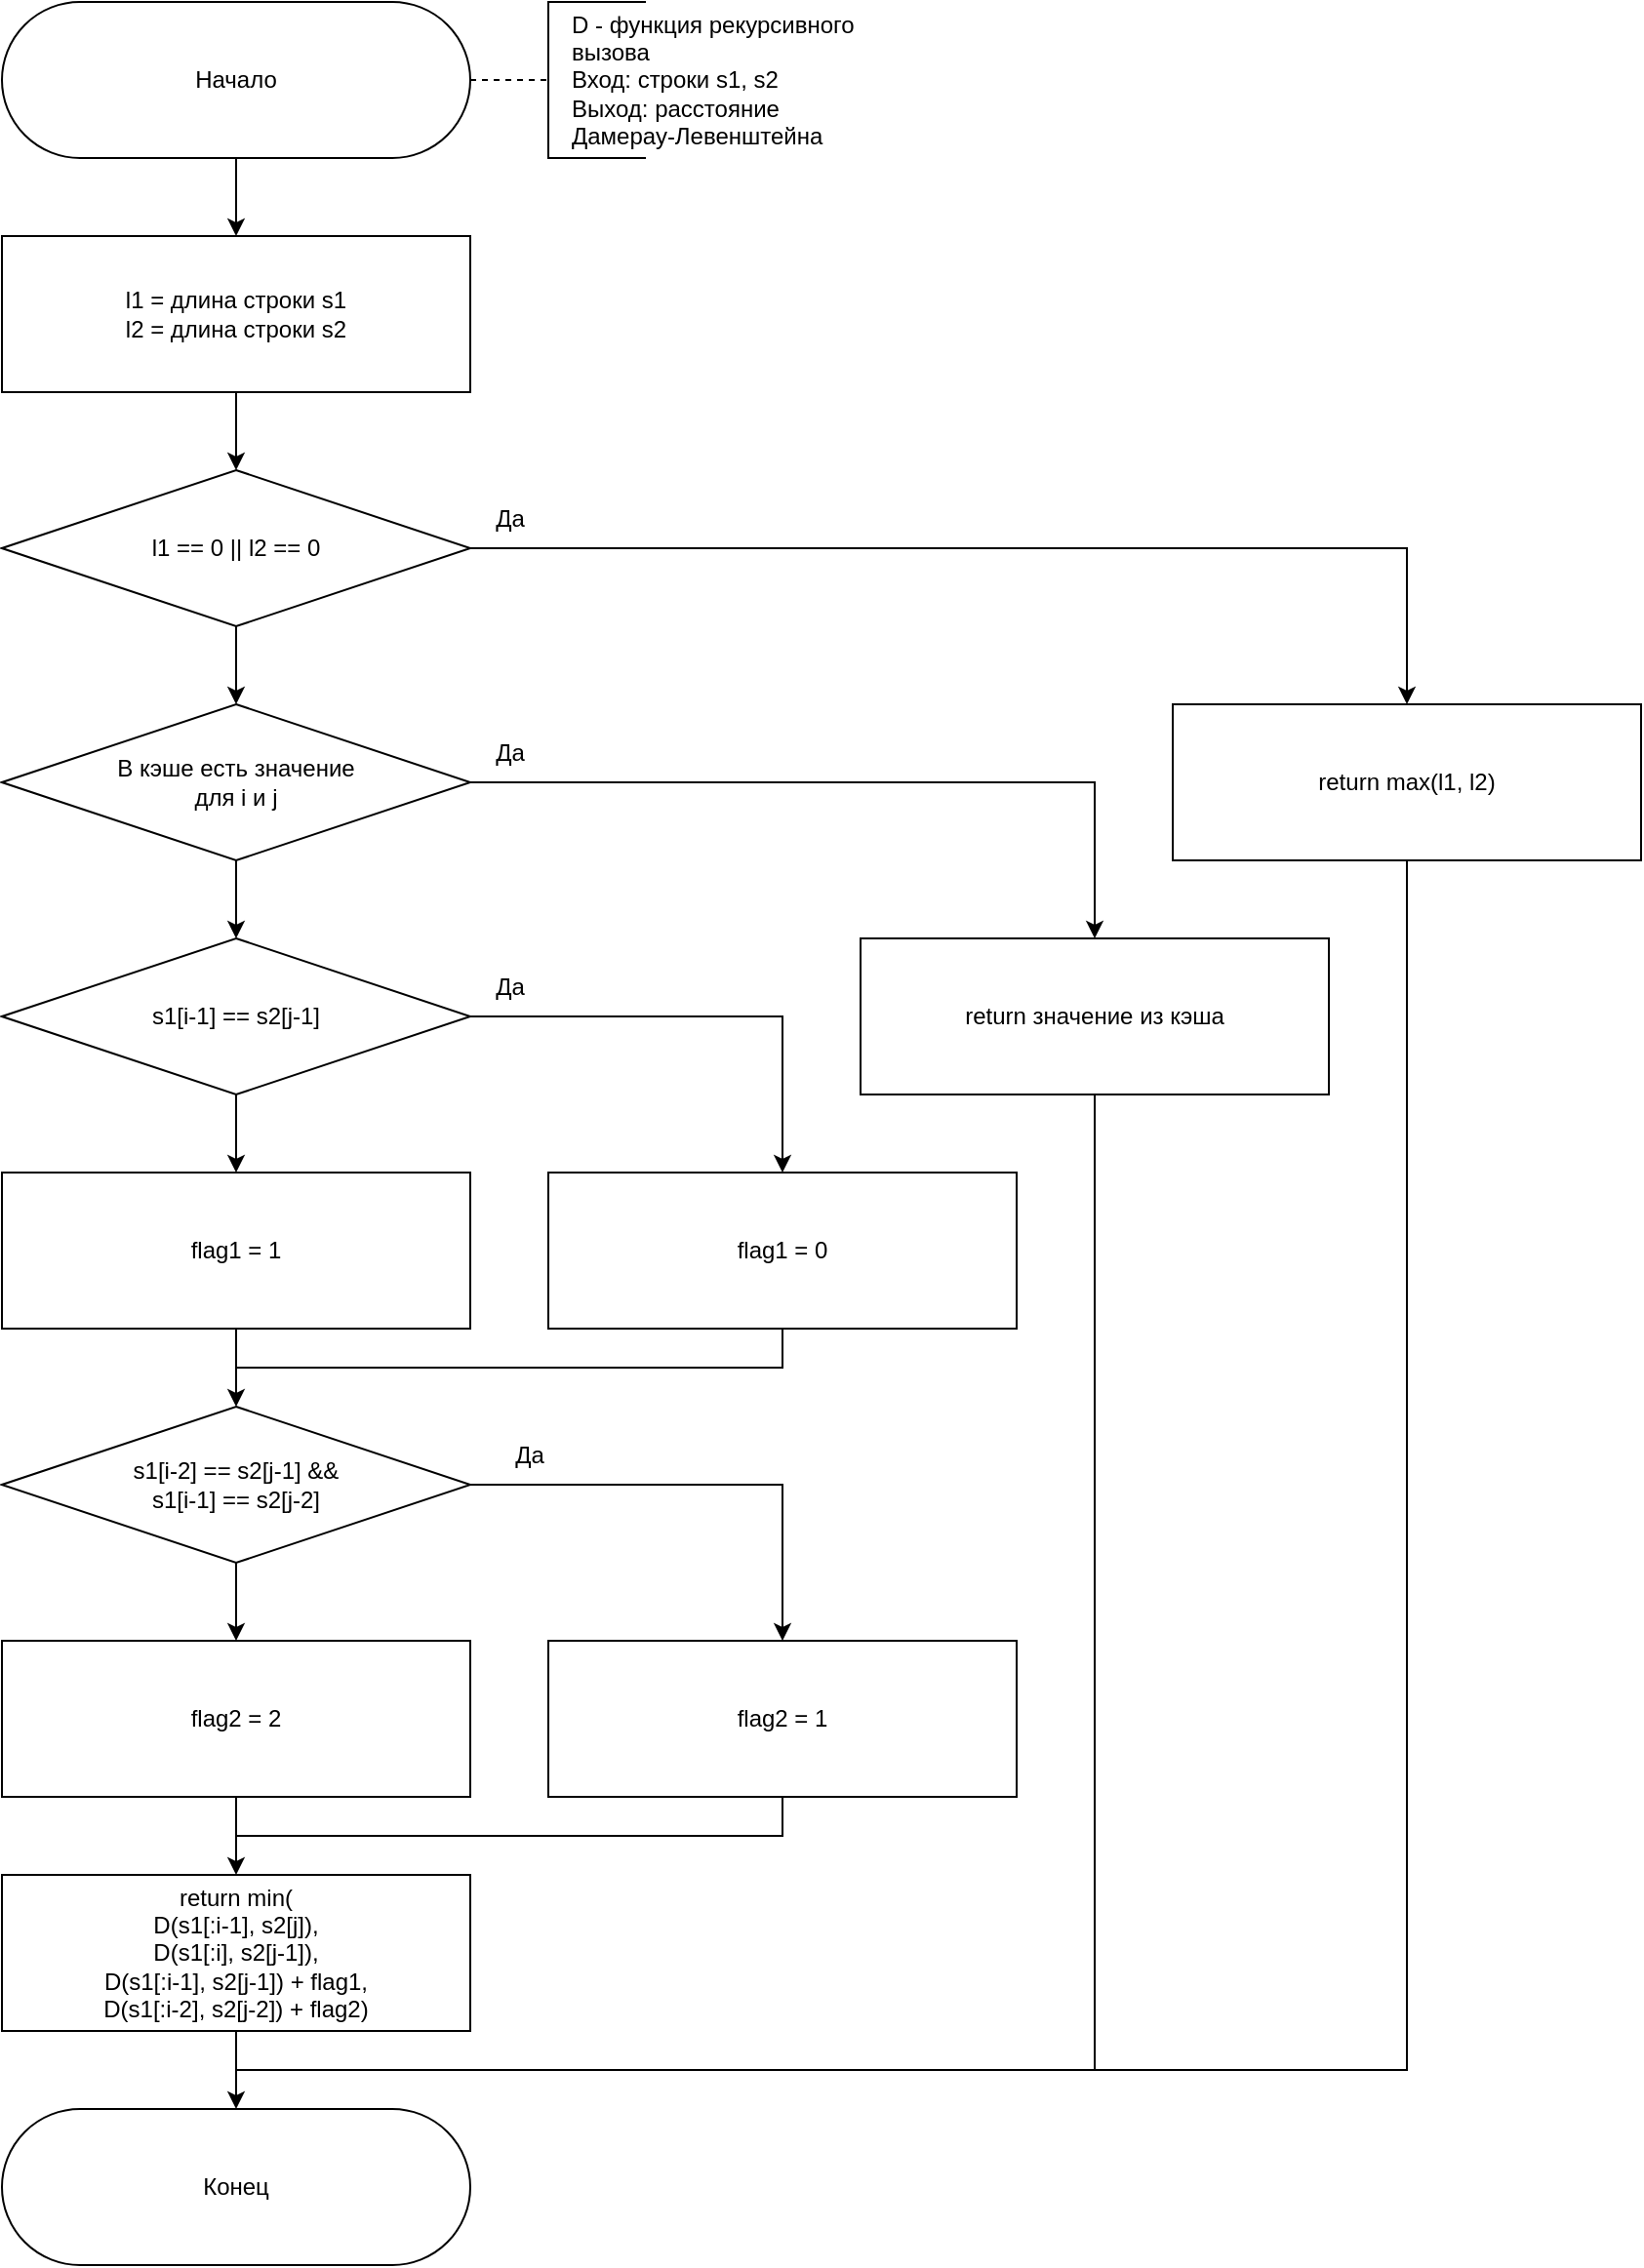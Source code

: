 <mxfile version="20.4.0" type="device"><diagram id="hdxtOdljBtJzM_RGF6Lj" name="Страница 1"><mxGraphModel dx="3069" dy="1749" grid="1" gridSize="10" guides="1" tooltips="1" connect="1" arrows="1" fold="1" page="1" pageScale="1" pageWidth="827" pageHeight="1169" math="0" shadow="0"><root><mxCell id="0"/><mxCell id="1" parent="0"/><mxCell id="wx1Ca3XlfMajqXriKJiU-32" style="edgeStyle=orthogonalEdgeStyle;rounded=0;orthogonalLoop=1;jettySize=auto;html=1;entryX=0.5;entryY=0;entryDx=0;entryDy=0;endArrow=classic;endFill=1;" edge="1" parent="1" source="wx1Ca3XlfMajqXriKJiU-1" target="wx1Ca3XlfMajqXriKJiU-2"><mxGeometry relative="1" as="geometry"/></mxCell><mxCell id="wx1Ca3XlfMajqXriKJiU-38" style="edgeStyle=orthogonalEdgeStyle;rounded=0;orthogonalLoop=1;jettySize=auto;html=1;exitX=1;exitY=0.5;exitDx=0;exitDy=0;entryX=0;entryY=0.5;entryDx=0;entryDy=0;entryPerimeter=0;endArrow=none;endFill=0;dashed=1;" edge="1" parent="1" source="wx1Ca3XlfMajqXriKJiU-1" target="wx1Ca3XlfMajqXriKJiU-37"><mxGeometry relative="1" as="geometry"/></mxCell><mxCell id="wx1Ca3XlfMajqXriKJiU-1" value="Начало" style="rounded=1;whiteSpace=wrap;html=1;shadow=0;arcSize=50;" vertex="1" parent="1"><mxGeometry x="80" y="40" width="240" height="80" as="geometry"/></mxCell><mxCell id="wx1Ca3XlfMajqXriKJiU-31" style="edgeStyle=orthogonalEdgeStyle;rounded=0;orthogonalLoop=1;jettySize=auto;html=1;exitX=0.5;exitY=1;exitDx=0;exitDy=0;entryX=0.5;entryY=0;entryDx=0;entryDy=0;endArrow=classic;endFill=1;" edge="1" parent="1" source="wx1Ca3XlfMajqXriKJiU-2"><mxGeometry relative="1" as="geometry"><mxPoint x="200" y="280" as="targetPoint"/></mxGeometry></mxCell><mxCell id="wx1Ca3XlfMajqXriKJiU-2" value="l1 = длина строки s1&lt;br&gt;l2 = длина строки s2" style="rounded=0;whiteSpace=wrap;html=1;shadow=0;" vertex="1" parent="1"><mxGeometry x="80" y="160" width="240" height="80" as="geometry"/></mxCell><mxCell id="wx1Ca3XlfMajqXriKJiU-37" value="" style="strokeWidth=1;html=1;shape=mxgraph.flowchart.annotation_1;align=left;pointerEvents=1;rounded=0;shadow=0;" vertex="1" parent="1"><mxGeometry x="360" y="40" width="50" height="80" as="geometry"/></mxCell><mxCell id="wx1Ca3XlfMajqXriKJiU-39" value="D - функция рекурсивного вызова&lt;br&gt;Вход: строки s1, s2&lt;br&gt;Выход: расстояние Дамерау-Левенштейна" style="text;html=1;strokeColor=none;fillColor=none;align=left;verticalAlign=middle;whiteSpace=wrap;rounded=0;" vertex="1" parent="1"><mxGeometry x="370" y="40" width="160" height="80" as="geometry"/></mxCell><mxCell id="wx1Ca3XlfMajqXriKJiU-57" style="edgeStyle=orthogonalEdgeStyle;rounded=0;orthogonalLoop=1;jettySize=auto;html=1;exitX=1;exitY=0.5;exitDx=0;exitDy=0;entryX=0.5;entryY=0;entryDx=0;entryDy=0;startArrow=none;startFill=0;endArrow=classic;endFill=1;" edge="1" parent="1" source="wx1Ca3XlfMajqXriKJiU-50" target="wx1Ca3XlfMajqXriKJiU-54"><mxGeometry relative="1" as="geometry"/></mxCell><mxCell id="wx1Ca3XlfMajqXriKJiU-80" style="edgeStyle=orthogonalEdgeStyle;rounded=0;orthogonalLoop=1;jettySize=auto;html=1;startArrow=none;startFill=0;endArrow=classic;endFill=1;" edge="1" parent="1" source="wx1Ca3XlfMajqXriKJiU-50" target="wx1Ca3XlfMajqXriKJiU-78"><mxGeometry relative="1" as="geometry"/></mxCell><mxCell id="wx1Ca3XlfMajqXriKJiU-50" value="l1 == 0 || l2 == 0" style="rhombus;whiteSpace=wrap;html=1;rounded=0;shadow=0;" vertex="1" parent="1"><mxGeometry x="80" y="280" width="240" height="80" as="geometry"/></mxCell><mxCell id="wx1Ca3XlfMajqXriKJiU-58" style="edgeStyle=orthogonalEdgeStyle;rounded=0;orthogonalLoop=1;jettySize=auto;html=1;exitX=1;exitY=0.5;exitDx=0;exitDy=0;startArrow=none;startFill=0;endArrow=classic;endFill=1;" edge="1" parent="1" source="wx1Ca3XlfMajqXriKJiU-53" target="wx1Ca3XlfMajqXriKJiU-55"><mxGeometry relative="1" as="geometry"/></mxCell><mxCell id="wx1Ca3XlfMajqXriKJiU-71" style="edgeStyle=orthogonalEdgeStyle;rounded=0;orthogonalLoop=1;jettySize=auto;html=1;entryX=0.5;entryY=0;entryDx=0;entryDy=0;startArrow=none;startFill=0;endArrow=classic;endFill=1;" edge="1" parent="1" source="wx1Ca3XlfMajqXriKJiU-53" target="wx1Ca3XlfMajqXriKJiU-56"><mxGeometry relative="1" as="geometry"/></mxCell><mxCell id="wx1Ca3XlfMajqXriKJiU-53" value="s1[i-1] == s2[j-1]" style="rhombus;whiteSpace=wrap;html=1;rounded=0;shadow=0;" vertex="1" parent="1"><mxGeometry x="80" y="520" width="240" height="80" as="geometry"/></mxCell><mxCell id="wx1Ca3XlfMajqXriKJiU-72" style="edgeStyle=orthogonalEdgeStyle;rounded=0;orthogonalLoop=1;jettySize=auto;html=1;startArrow=none;startFill=0;endArrow=none;endFill=0;exitX=0.5;exitY=1;exitDx=0;exitDy=0;" edge="1" parent="1" source="wx1Ca3XlfMajqXriKJiU-54"><mxGeometry relative="1" as="geometry"><mxPoint x="200" y="1100" as="targetPoint"/><mxPoint x="640" y="600" as="sourcePoint"/><Array as="points"><mxPoint x="800" y="1100"/></Array></mxGeometry></mxCell><mxCell id="wx1Ca3XlfMajqXriKJiU-54" value="return max(l1, l2)" style="rounded=0;whiteSpace=wrap;html=1;shadow=0;" vertex="1" parent="1"><mxGeometry x="680" y="400" width="240" height="80" as="geometry"/></mxCell><mxCell id="wx1Ca3XlfMajqXriKJiU-70" style="edgeStyle=orthogonalEdgeStyle;rounded=0;orthogonalLoop=1;jettySize=auto;html=1;exitX=0.5;exitY=1;exitDx=0;exitDy=0;startArrow=none;startFill=0;endArrow=none;endFill=0;" edge="1" parent="1" source="wx1Ca3XlfMajqXriKJiU-55"><mxGeometry relative="1" as="geometry"><mxPoint x="200" y="750" as="targetPoint"/><Array as="points"><mxPoint x="480" y="740"/><mxPoint x="200" y="740"/></Array></mxGeometry></mxCell><mxCell id="wx1Ca3XlfMajqXriKJiU-55" value="flag1 = 0" style="rounded=0;whiteSpace=wrap;html=1;shadow=0;" vertex="1" parent="1"><mxGeometry x="360" y="640" width="240" height="80" as="geometry"/></mxCell><mxCell id="wx1Ca3XlfMajqXriKJiU-69" style="edgeStyle=orthogonalEdgeStyle;rounded=0;orthogonalLoop=1;jettySize=auto;html=1;exitX=0.5;exitY=1;exitDx=0;exitDy=0;entryX=0.5;entryY=0;entryDx=0;entryDy=0;startArrow=none;startFill=0;endArrow=classic;endFill=1;" edge="1" parent="1" source="wx1Ca3XlfMajqXriKJiU-56" target="wx1Ca3XlfMajqXriKJiU-59"><mxGeometry relative="1" as="geometry"/></mxCell><mxCell id="wx1Ca3XlfMajqXriKJiU-56" value="flag1 = 1" style="rounded=0;whiteSpace=wrap;html=1;shadow=0;" vertex="1" parent="1"><mxGeometry x="80" y="640" width="240" height="80" as="geometry"/></mxCell><mxCell id="wx1Ca3XlfMajqXriKJiU-62" style="edgeStyle=orthogonalEdgeStyle;rounded=0;orthogonalLoop=1;jettySize=auto;html=1;startArrow=none;startFill=0;endArrow=classic;endFill=1;" edge="1" parent="1" source="wx1Ca3XlfMajqXriKJiU-59" target="wx1Ca3XlfMajqXriKJiU-61"><mxGeometry relative="1" as="geometry"/></mxCell><mxCell id="wx1Ca3XlfMajqXriKJiU-68" style="edgeStyle=orthogonalEdgeStyle;rounded=0;orthogonalLoop=1;jettySize=auto;html=1;exitX=0.5;exitY=1;exitDx=0;exitDy=0;entryX=0.5;entryY=0;entryDx=0;entryDy=0;startArrow=none;startFill=0;endArrow=classic;endFill=1;" edge="1" parent="1" source="wx1Ca3XlfMajqXriKJiU-59" target="wx1Ca3XlfMajqXriKJiU-60"><mxGeometry relative="1" as="geometry"/></mxCell><mxCell id="wx1Ca3XlfMajqXriKJiU-59" value="s1[i-2] == s2[j-1] &amp;amp;&amp;amp;&lt;br&gt;s1[i-1] == s2[j-2]" style="rhombus;whiteSpace=wrap;html=1;rounded=0;shadow=0;" vertex="1" parent="1"><mxGeometry x="80" y="760" width="240" height="80" as="geometry"/></mxCell><mxCell id="wx1Ca3XlfMajqXriKJiU-66" style="edgeStyle=orthogonalEdgeStyle;rounded=0;orthogonalLoop=1;jettySize=auto;html=1;exitX=0.5;exitY=1;exitDx=0;exitDy=0;entryX=0.5;entryY=0;entryDx=0;entryDy=0;startArrow=none;startFill=0;endArrow=classic;endFill=1;" edge="1" parent="1" source="wx1Ca3XlfMajqXriKJiU-60" target="wx1Ca3XlfMajqXriKJiU-63"><mxGeometry relative="1" as="geometry"/></mxCell><mxCell id="wx1Ca3XlfMajqXriKJiU-60" value="flag2 = 2" style="rounded=0;whiteSpace=wrap;html=1;shadow=0;" vertex="1" parent="1"><mxGeometry x="80" y="880" width="240" height="80" as="geometry"/></mxCell><mxCell id="wx1Ca3XlfMajqXriKJiU-67" style="edgeStyle=orthogonalEdgeStyle;rounded=0;orthogonalLoop=1;jettySize=auto;html=1;exitX=0.5;exitY=1;exitDx=0;exitDy=0;startArrow=none;startFill=0;endArrow=none;endFill=0;" edge="1" parent="1" source="wx1Ca3XlfMajqXriKJiU-61"><mxGeometry relative="1" as="geometry"><mxPoint x="200" y="980" as="targetPoint"/><Array as="points"><mxPoint x="480" y="980"/></Array></mxGeometry></mxCell><mxCell id="wx1Ca3XlfMajqXriKJiU-61" value="flag2 = 1" style="rounded=0;whiteSpace=wrap;html=1;shadow=0;" vertex="1" parent="1"><mxGeometry x="360" y="880" width="240" height="80" as="geometry"/></mxCell><mxCell id="wx1Ca3XlfMajqXriKJiU-65" style="edgeStyle=orthogonalEdgeStyle;rounded=0;orthogonalLoop=1;jettySize=auto;html=1;startArrow=none;startFill=0;endArrow=classic;endFill=1;" edge="1" parent="1" source="wx1Ca3XlfMajqXriKJiU-63" target="wx1Ca3XlfMajqXriKJiU-64"><mxGeometry relative="1" as="geometry"/></mxCell><mxCell id="wx1Ca3XlfMajqXriKJiU-63" value="return min(&lt;br&gt;D(s1[:i-1], s2[j]),&lt;br&gt;D(s1[:i], s2[j-1]),&lt;br&gt;D(s1[:i-1], s2[j-1]) + flag1,&lt;br&gt;D(s1[:i-2], s2[j-2]) + flag2)" style="rounded=0;whiteSpace=wrap;html=1;shadow=0;" vertex="1" parent="1"><mxGeometry x="80" y="1000" width="240" height="80" as="geometry"/></mxCell><mxCell id="wx1Ca3XlfMajqXriKJiU-64" value="Конец" style="rounded=1;whiteSpace=wrap;html=1;shadow=0;arcSize=50;" vertex="1" parent="1"><mxGeometry x="80" y="1120" width="240" height="80" as="geometry"/></mxCell><mxCell id="wx1Ca3XlfMajqXriKJiU-75" value="Да" style="text;html=1;align=center;verticalAlign=middle;resizable=0;points=[];autosize=1;strokeColor=none;fillColor=none;" vertex="1" parent="1"><mxGeometry x="320" y="290" width="40" height="30" as="geometry"/></mxCell><mxCell id="wx1Ca3XlfMajqXriKJiU-76" value="Да" style="text;html=1;align=center;verticalAlign=middle;resizable=0;points=[];autosize=1;strokeColor=none;fillColor=none;" vertex="1" parent="1"><mxGeometry x="320" y="530" width="40" height="30" as="geometry"/></mxCell><mxCell id="wx1Ca3XlfMajqXriKJiU-77" value="Да" style="text;html=1;align=center;verticalAlign=middle;resizable=0;points=[];autosize=1;strokeColor=none;fillColor=none;" vertex="1" parent="1"><mxGeometry x="330" y="770" width="40" height="30" as="geometry"/></mxCell><mxCell id="wx1Ca3XlfMajqXriKJiU-79" style="edgeStyle=orthogonalEdgeStyle;rounded=0;orthogonalLoop=1;jettySize=auto;html=1;startArrow=none;startFill=0;endArrow=classic;endFill=1;" edge="1" parent="1" source="wx1Ca3XlfMajqXriKJiU-78" target="wx1Ca3XlfMajqXriKJiU-53"><mxGeometry relative="1" as="geometry"/></mxCell><mxCell id="wx1Ca3XlfMajqXriKJiU-82" style="edgeStyle=orthogonalEdgeStyle;rounded=0;orthogonalLoop=1;jettySize=auto;html=1;exitX=1;exitY=0.5;exitDx=0;exitDy=0;startArrow=none;startFill=0;endArrow=classic;endFill=1;" edge="1" parent="1" source="wx1Ca3XlfMajqXriKJiU-78" target="wx1Ca3XlfMajqXriKJiU-81"><mxGeometry relative="1" as="geometry"/></mxCell><mxCell id="wx1Ca3XlfMajqXriKJiU-78" value="В кэше есть значение&lt;br&gt;для i и j" style="rhombus;whiteSpace=wrap;html=1;rounded=0;shadow=0;" vertex="1" parent="1"><mxGeometry x="80" y="400" width="240" height="80" as="geometry"/></mxCell><mxCell id="wx1Ca3XlfMajqXriKJiU-83" style="edgeStyle=orthogonalEdgeStyle;rounded=0;orthogonalLoop=1;jettySize=auto;html=1;startArrow=none;startFill=0;endArrow=none;endFill=0;" edge="1" parent="1" source="wx1Ca3XlfMajqXriKJiU-81"><mxGeometry relative="1" as="geometry"><mxPoint x="640" y="1100" as="targetPoint"/></mxGeometry></mxCell><mxCell id="wx1Ca3XlfMajqXriKJiU-81" value="return значение из кэша" style="rounded=0;whiteSpace=wrap;html=1;shadow=0;" vertex="1" parent="1"><mxGeometry x="520" y="520" width="240" height="80" as="geometry"/></mxCell><mxCell id="wx1Ca3XlfMajqXriKJiU-84" value="Да" style="text;html=1;align=center;verticalAlign=middle;resizable=0;points=[];autosize=1;strokeColor=none;fillColor=none;" vertex="1" parent="1"><mxGeometry x="320" y="410" width="40" height="30" as="geometry"/></mxCell></root></mxGraphModel></diagram></mxfile>